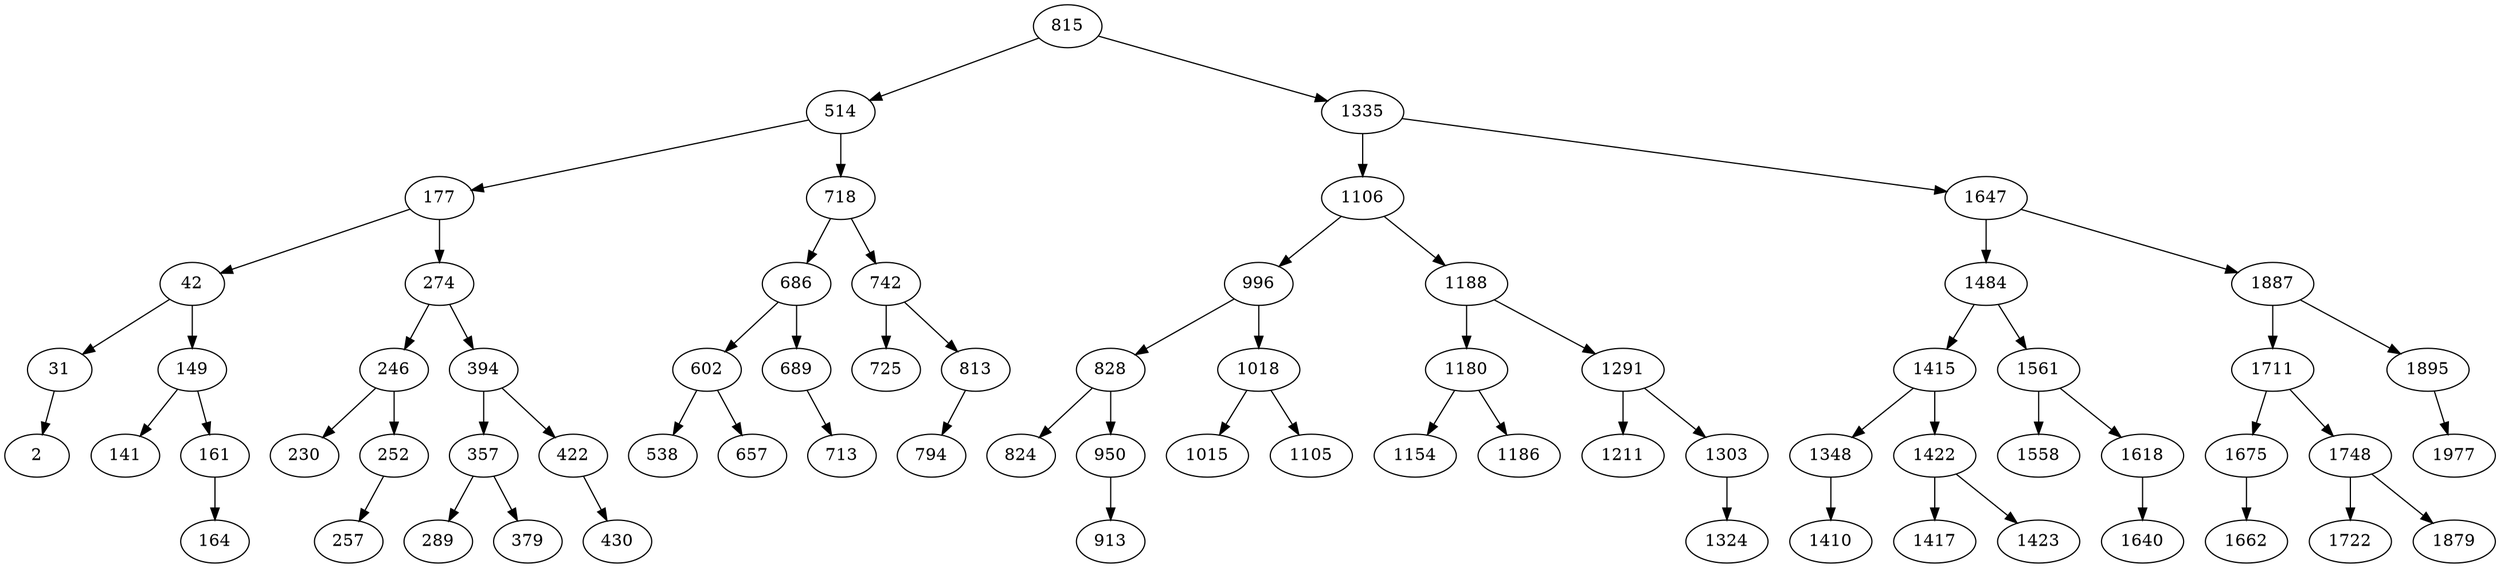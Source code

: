 digraph AVLBaum
{
815 -> 514;
815 -> 1335;
514 -> 177;
514 -> 718;
177 -> 42;
177 -> 274;
42 -> 31;
42 -> 149;
31 -> 2;
149 -> 141;
149 -> 161;
161 -> 164;
274 -> 246;
274 -> 394;
246 -> 230;
246 -> 252;
252 -> 257;
394 -> 357;
394 -> 422;
357 -> 289;
357 -> 379;
422 -> 430;
718 -> 686;
718 -> 742;
686 -> 602;
686 -> 689;
602 -> 538;
602 -> 657;
689 -> 713;
742 -> 725;
742 -> 813;
813 -> 794;
1335 -> 1106;
1335 -> 1647;
1106 -> 996;
1106 -> 1188;
996 -> 828;
996 -> 1018;
828 -> 824;
828 -> 950;
950 -> 913;
1018 -> 1015;
1018 -> 1105;
1188 -> 1180;
1188 -> 1291;
1180 -> 1154;
1180 -> 1186;
1291 -> 1211;
1291 -> 1303;
1303 -> 1324;
1647 -> 1484;
1647 -> 1887;
1484 -> 1415;
1484 -> 1561;
1415 -> 1348;
1415 -> 1422;
1348 -> 1410;
1422 -> 1417;
1422 -> 1423;
1561 -> 1558;
1561 -> 1618;
1618 -> 1640;
1887 -> 1711;
1887 -> 1895;
1711 -> 1675;
1711 -> 1748;
1675 -> 1662;
1748 -> 1722;
1748 -> 1879;
1895 -> 1977;
}
